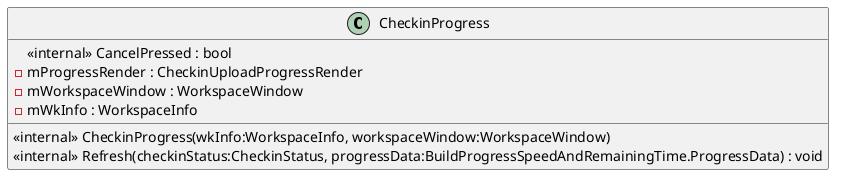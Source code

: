 @startuml
class CheckinProgress {
    <<internal>> CancelPressed : bool
    <<internal>> CheckinProgress(wkInfo:WorkspaceInfo, workspaceWindow:WorkspaceWindow)
    <<internal>> Refresh(checkinStatus:CheckinStatus, progressData:BuildProgressSpeedAndRemainingTime.ProgressData) : void
    - mProgressRender : CheckinUploadProgressRender
    - mWorkspaceWindow : WorkspaceWindow
    - mWkInfo : WorkspaceInfo
}
@enduml
